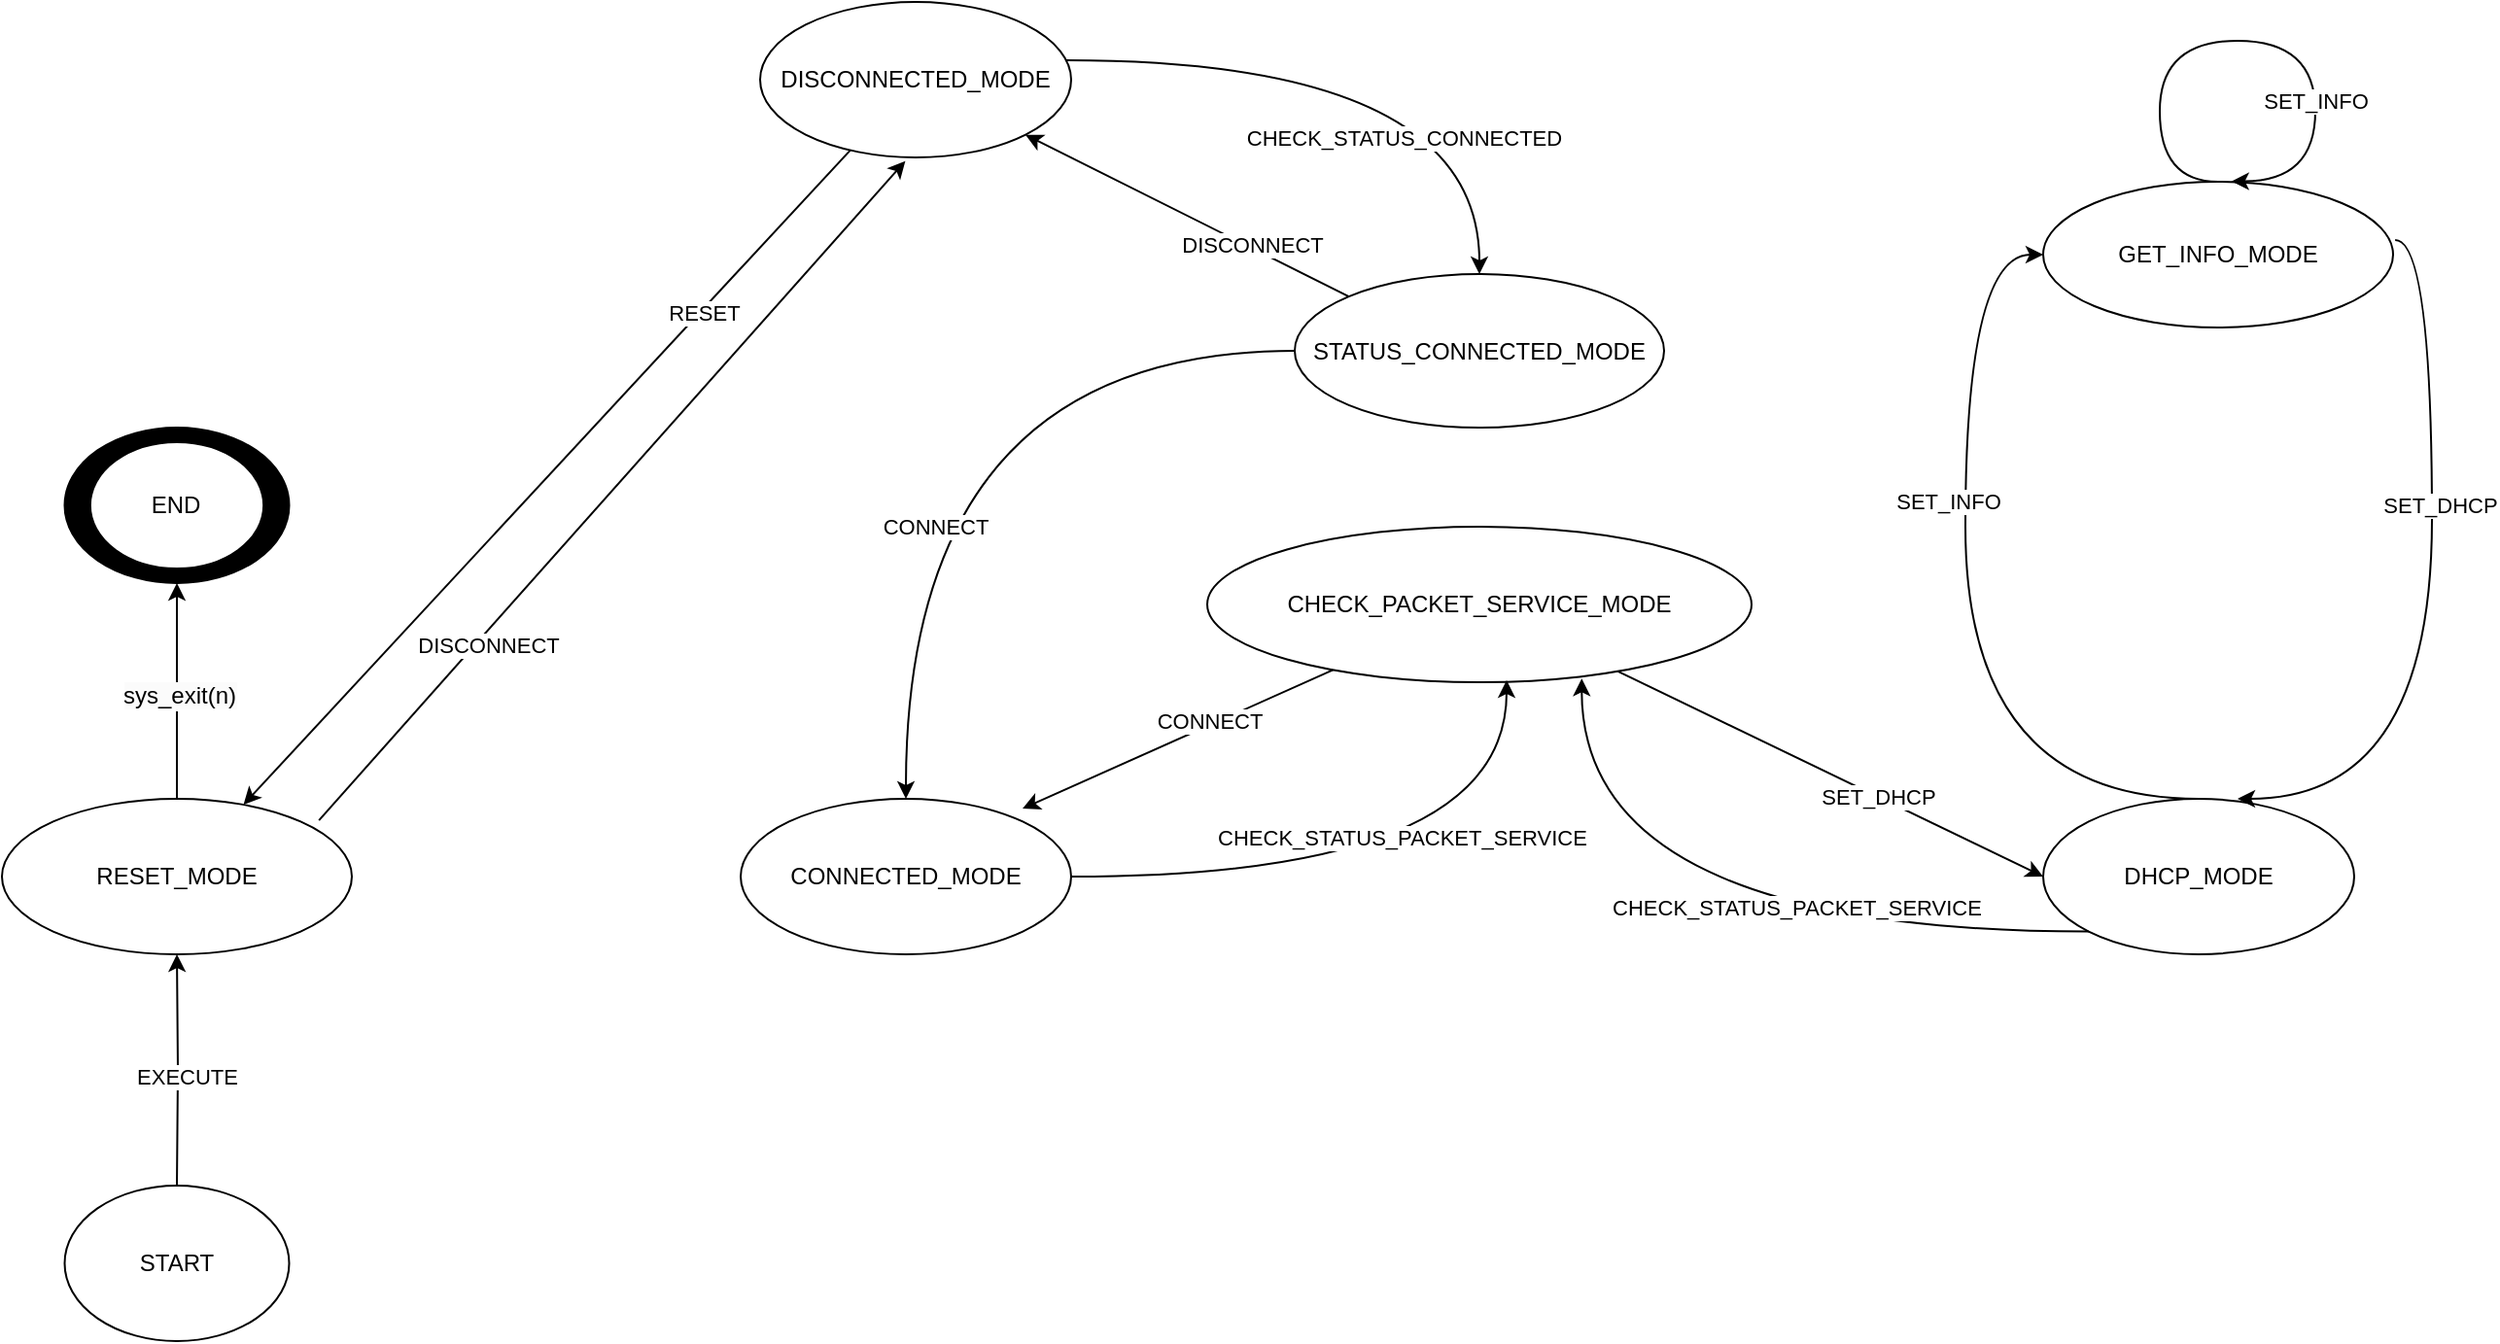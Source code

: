 <mxfile version="24.5.5" type="device">
  <diagram name="Página-1" id="8BO63QAyUQKSczTzShCU">
    <mxGraphModel dx="2482" dy="2079" grid="1" gridSize="10" guides="1" tooltips="1" connect="1" arrows="1" fold="1" page="1" pageScale="1" pageWidth="827" pageHeight="1169" math="0" shadow="0">
      <root>
        <mxCell id="0" />
        <mxCell id="1" parent="0" />
        <mxCell id="aQl6VS2JWxDTxUC6mYN9-13" style="edgeStyle=orthogonalEdgeStyle;rounded=0;orthogonalLoop=1;jettySize=auto;html=1;curved=1;" edge="1" parent="1" source="w3ZrqdaWYZtHfOE9Wqf3-2" target="w3ZrqdaWYZtHfOE9Wqf3-85">
          <mxGeometry relative="1" as="geometry">
            <Array as="points">
              <mxPoint x="-67" y="-1139" />
            </Array>
          </mxGeometry>
        </mxCell>
        <mxCell id="aQl6VS2JWxDTxUC6mYN9-14" value="CHECK_STATUS_CONNECTED" style="edgeLabel;html=1;align=center;verticalAlign=middle;resizable=0;points=[];" vertex="1" connectable="0" parent="aQl6VS2JWxDTxUC6mYN9-13">
          <mxGeometry x="-0.113" y="4" relative="1" as="geometry">
            <mxPoint x="30" y="44" as="offset" />
          </mxGeometry>
        </mxCell>
        <mxCell id="aQl6VS2JWxDTxUC6mYN9-33" style="rounded=0;orthogonalLoop=1;jettySize=auto;html=1;" edge="1" parent="1" source="w3ZrqdaWYZtHfOE9Wqf3-2" target="w3ZrqdaWYZtHfOE9Wqf3-111">
          <mxGeometry relative="1" as="geometry" />
        </mxCell>
        <mxCell id="aQl6VS2JWxDTxUC6mYN9-34" value="RESET" style="edgeLabel;html=1;align=center;verticalAlign=middle;resizable=0;points=[];" vertex="1" connectable="0" parent="aQl6VS2JWxDTxUC6mYN9-33">
          <mxGeometry x="-0.082" y="-1" relative="1" as="geometry">
            <mxPoint x="68" y="-70" as="offset" />
          </mxGeometry>
        </mxCell>
        <mxCell id="w3ZrqdaWYZtHfOE9Wqf3-2" value="DISCONNECTED_MODE" style="ellipse;whiteSpace=wrap;html=1;" parent="1" vertex="1">
          <mxGeometry x="-437" y="-1169" width="160" height="80" as="geometry" />
        </mxCell>
        <mxCell id="w3ZrqdaWYZtHfOE9Wqf3-5" value="GET_INFO_MODE" style="ellipse;whiteSpace=wrap;html=1;strokeColor=#000000;" parent="1" vertex="1">
          <mxGeometry x="223" y="-1076.5" width="180" height="75" as="geometry" />
        </mxCell>
        <mxCell id="aQl6VS2JWxDTxUC6mYN9-19" style="rounded=0;orthogonalLoop=1;jettySize=auto;html=1;entryX=0;entryY=0.5;entryDx=0;entryDy=0;" edge="1" parent="1" source="w3ZrqdaWYZtHfOE9Wqf3-6" target="w3ZrqdaWYZtHfOE9Wqf3-39">
          <mxGeometry relative="1" as="geometry" />
        </mxCell>
        <mxCell id="aQl6VS2JWxDTxUC6mYN9-20" value="SET_DHCP" style="edgeLabel;html=1;align=center;verticalAlign=middle;resizable=0;points=[];" vertex="1" connectable="0" parent="aQl6VS2JWxDTxUC6mYN9-19">
          <mxGeometry x="0.224" relative="1" as="geometry">
            <mxPoint as="offset" />
          </mxGeometry>
        </mxCell>
        <mxCell id="w3ZrqdaWYZtHfOE9Wqf3-6" value="CHECK_PACKET_SERVICE_MODE" style="ellipse;whiteSpace=wrap;html=1;strokeColor=#000000;" parent="1" vertex="1">
          <mxGeometry x="-207" y="-899" width="280" height="80" as="geometry" />
        </mxCell>
        <mxCell id="w3ZrqdaWYZtHfOE9Wqf3-24" value="CONNECTED_MODE" style="ellipse;whiteSpace=wrap;html=1;strokeColor=#000000;" parent="1" vertex="1">
          <mxGeometry x="-447" y="-759" width="170" height="80" as="geometry" />
        </mxCell>
        <mxCell id="aQl6VS2JWxDTxUC6mYN9-21" style="edgeStyle=orthogonalEdgeStyle;rounded=0;orthogonalLoop=1;jettySize=auto;html=1;entryX=0;entryY=0.5;entryDx=0;entryDy=0;curved=1;" edge="1" parent="1" source="w3ZrqdaWYZtHfOE9Wqf3-39" target="w3ZrqdaWYZtHfOE9Wqf3-5">
          <mxGeometry relative="1" as="geometry">
            <Array as="points">
              <mxPoint x="183" y="-759" />
              <mxPoint x="183" y="-1039" />
            </Array>
          </mxGeometry>
        </mxCell>
        <mxCell id="aQl6VS2JWxDTxUC6mYN9-22" value="SET_INFO" style="edgeLabel;html=1;align=center;verticalAlign=middle;resizable=0;points=[];" vertex="1" connectable="0" parent="aQl6VS2JWxDTxUC6mYN9-21">
          <mxGeometry x="-0.404" y="2" relative="1" as="geometry">
            <mxPoint x="-7" y="-142" as="offset" />
          </mxGeometry>
        </mxCell>
        <mxCell id="w3ZrqdaWYZtHfOE9Wqf3-39" value="DHCP_MODE" style="ellipse;whiteSpace=wrap;html=1;" parent="1" vertex="1">
          <mxGeometry x="223" y="-759" width="160" height="80" as="geometry" />
        </mxCell>
        <mxCell id="aQl6VS2JWxDTxUC6mYN9-15" style="edgeStyle=orthogonalEdgeStyle;rounded=0;orthogonalLoop=1;jettySize=auto;html=1;curved=1;" edge="1" parent="1" source="w3ZrqdaWYZtHfOE9Wqf3-85" target="w3ZrqdaWYZtHfOE9Wqf3-24">
          <mxGeometry relative="1" as="geometry" />
        </mxCell>
        <mxCell id="aQl6VS2JWxDTxUC6mYN9-16" value="CONNECT" style="edgeLabel;html=1;align=center;verticalAlign=middle;resizable=0;points=[];" vertex="1" connectable="0" parent="aQl6VS2JWxDTxUC6mYN9-15">
          <mxGeometry x="0.199" y="4" relative="1" as="geometry">
            <mxPoint x="11" y="32" as="offset" />
          </mxGeometry>
        </mxCell>
        <mxCell id="aQl6VS2JWxDTxUC6mYN9-30" style="rounded=0;orthogonalLoop=1;jettySize=auto;html=1;exitX=0;exitY=0;exitDx=0;exitDy=0;" edge="1" parent="1" source="w3ZrqdaWYZtHfOE9Wqf3-85" target="w3ZrqdaWYZtHfOE9Wqf3-2">
          <mxGeometry relative="1" as="geometry" />
        </mxCell>
        <mxCell id="aQl6VS2JWxDTxUC6mYN9-31" value="DISCONNECT" style="edgeLabel;html=1;align=center;verticalAlign=middle;resizable=0;points=[];" vertex="1" connectable="0" parent="aQl6VS2JWxDTxUC6mYN9-30">
          <mxGeometry x="-0.395" y="-2" relative="1" as="geometry">
            <mxPoint as="offset" />
          </mxGeometry>
        </mxCell>
        <mxCell id="w3ZrqdaWYZtHfOE9Wqf3-85" value="STATUS_CONNECTED_MODE" style="ellipse;whiteSpace=wrap;html=1;" parent="1" vertex="1">
          <mxGeometry x="-162" y="-1029" width="190" height="79" as="geometry" />
        </mxCell>
        <mxCell id="aQl6VS2JWxDTxUC6mYN9-8" style="edgeStyle=orthogonalEdgeStyle;rounded=0;orthogonalLoop=1;jettySize=auto;html=1;entryX=0.5;entryY=1;entryDx=0;entryDy=0;" edge="1" parent="1" source="w3ZrqdaWYZtHfOE9Wqf3-111" target="SUQIfJBeSSvMOd8pnmHP-1">
          <mxGeometry relative="1" as="geometry" />
        </mxCell>
        <mxCell id="aQl6VS2JWxDTxUC6mYN9-46" value="&lt;span style=&quot;font-size: 12px; white-space: normal; background-color: rgb(251, 251, 251);&quot;&gt;sys_exit(n)&lt;/span&gt;" style="edgeLabel;html=1;align=center;verticalAlign=middle;resizable=0;points=[];" vertex="1" connectable="0" parent="aQl6VS2JWxDTxUC6mYN9-8">
          <mxGeometry x="-0.048" y="-1" relative="1" as="geometry">
            <mxPoint as="offset" />
          </mxGeometry>
        </mxCell>
        <mxCell id="aQl6VS2JWxDTxUC6mYN9-35" style="rounded=0;orthogonalLoop=1;jettySize=auto;html=1;entryX=0.467;entryY=1.023;entryDx=0;entryDy=0;entryPerimeter=0;exitX=0.906;exitY=0.138;exitDx=0;exitDy=0;exitPerimeter=0;" edge="1" parent="1" source="w3ZrqdaWYZtHfOE9Wqf3-111" target="w3ZrqdaWYZtHfOE9Wqf3-2">
          <mxGeometry relative="1" as="geometry" />
        </mxCell>
        <mxCell id="aQl6VS2JWxDTxUC6mYN9-37" value="DISCONNECT" style="edgeLabel;html=1;align=center;verticalAlign=middle;resizable=0;points=[];" vertex="1" connectable="0" parent="aQl6VS2JWxDTxUC6mYN9-35">
          <mxGeometry x="0.014" y="52" relative="1" as="geometry">
            <mxPoint x="-27" y="116" as="offset" />
          </mxGeometry>
        </mxCell>
        <mxCell id="w3ZrqdaWYZtHfOE9Wqf3-111" value="RESET_MODE" style="ellipse;whiteSpace=wrap;html=1;" parent="1" vertex="1">
          <mxGeometry x="-827" y="-759" width="180" height="80" as="geometry" />
        </mxCell>
        <mxCell id="SUQIfJBeSSvMOd8pnmHP-1" value="END" style="ellipse;whiteSpace=wrap;html=1;fillColor=#000000;" parent="1" vertex="1">
          <mxGeometry x="-794.75" y="-950" width="115.5" height="80" as="geometry" />
        </mxCell>
        <mxCell id="aQl6VS2JWxDTxUC6mYN9-17" style="edgeStyle=orthogonalEdgeStyle;rounded=0;orthogonalLoop=1;jettySize=auto;html=1;entryX=0.55;entryY=0.988;entryDx=0;entryDy=0;entryPerimeter=0;curved=1;" edge="1" parent="1" source="w3ZrqdaWYZtHfOE9Wqf3-24" target="w3ZrqdaWYZtHfOE9Wqf3-6">
          <mxGeometry relative="1" as="geometry" />
        </mxCell>
        <mxCell id="aQl6VS2JWxDTxUC6mYN9-18" value="CHECK_STATUS_PACKET_SERVICE" style="edgeLabel;html=1;align=center;verticalAlign=middle;resizable=0;points=[];" vertex="1" connectable="0" parent="aQl6VS2JWxDTxUC6mYN9-17">
          <mxGeometry x="0.194" y="2" relative="1" as="geometry">
            <mxPoint x="-24" y="-18" as="offset" />
          </mxGeometry>
        </mxCell>
        <mxCell id="aQl6VS2JWxDTxUC6mYN9-23" style="edgeStyle=orthogonalEdgeStyle;rounded=0;orthogonalLoop=1;jettySize=auto;html=1;entryX=0.625;entryY=0;entryDx=0;entryDy=0;entryPerimeter=0;curved=1;exitX=1.006;exitY=0.4;exitDx=0;exitDy=0;exitPerimeter=0;" edge="1" parent="1" source="w3ZrqdaWYZtHfOE9Wqf3-5" target="w3ZrqdaWYZtHfOE9Wqf3-39">
          <mxGeometry relative="1" as="geometry">
            <Array as="points">
              <mxPoint x="423" y="-1046" />
              <mxPoint x="423" y="-759" />
            </Array>
          </mxGeometry>
        </mxCell>
        <mxCell id="aQl6VS2JWxDTxUC6mYN9-24" value="SET_DHCP" style="edgeLabel;html=1;align=center;verticalAlign=middle;resizable=0;points=[];" vertex="1" connectable="0" parent="aQl6VS2JWxDTxUC6mYN9-23">
          <mxGeometry x="0.406" y="4" relative="1" as="geometry">
            <mxPoint y="-130" as="offset" />
          </mxGeometry>
        </mxCell>
        <mxCell id="aQl6VS2JWxDTxUC6mYN9-25" style="edgeStyle=orthogonalEdgeStyle;rounded=0;orthogonalLoop=1;jettySize=auto;html=1;entryX=0.688;entryY=0.977;entryDx=0;entryDy=0;entryPerimeter=0;curved=1;exitX=0;exitY=1;exitDx=0;exitDy=0;" edge="1" parent="1" source="w3ZrqdaWYZtHfOE9Wqf3-39" target="w3ZrqdaWYZtHfOE9Wqf3-6">
          <mxGeometry relative="1" as="geometry" />
        </mxCell>
        <mxCell id="aQl6VS2JWxDTxUC6mYN9-26" value="CHECK_STATUS_PACKET_SERVICE" style="edgeLabel;html=1;align=center;verticalAlign=middle;resizable=0;points=[];" vertex="1" connectable="0" parent="aQl6VS2JWxDTxUC6mYN9-25">
          <mxGeometry x="-0.229" y="-13" relative="1" as="geometry">
            <mxPoint as="offset" />
          </mxGeometry>
        </mxCell>
        <mxCell id="aQl6VS2JWxDTxUC6mYN9-27" style="rounded=0;orthogonalLoop=1;jettySize=auto;html=1;entryX=0.853;entryY=0.063;entryDx=0;entryDy=0;entryPerimeter=0;" edge="1" parent="1" source="w3ZrqdaWYZtHfOE9Wqf3-6" target="w3ZrqdaWYZtHfOE9Wqf3-24">
          <mxGeometry relative="1" as="geometry" />
        </mxCell>
        <mxCell id="aQl6VS2JWxDTxUC6mYN9-28" value="CONNECT" style="edgeLabel;html=1;align=center;verticalAlign=middle;resizable=0;points=[];" vertex="1" connectable="0" parent="aQl6VS2JWxDTxUC6mYN9-27">
          <mxGeometry x="-0.205" y="-2" relative="1" as="geometry">
            <mxPoint as="offset" />
          </mxGeometry>
        </mxCell>
        <mxCell id="aQl6VS2JWxDTxUC6mYN9-39" style="edgeStyle=orthogonalEdgeStyle;rounded=0;orthogonalLoop=1;jettySize=auto;html=1;exitX=0.5;exitY=0;exitDx=0;exitDy=0;curved=1;entryX=0.538;entryY=-0.003;entryDx=0;entryDy=0;entryPerimeter=0;" edge="1" parent="1" source="w3ZrqdaWYZtHfOE9Wqf3-5" target="w3ZrqdaWYZtHfOE9Wqf3-5">
          <mxGeometry relative="1" as="geometry">
            <mxPoint x="343" y="-1079" as="targetPoint" />
            <Array as="points">
              <mxPoint x="283" y="-1076" />
              <mxPoint x="283" y="-1149" />
              <mxPoint x="363" y="-1149" />
              <mxPoint x="363" y="-1077" />
            </Array>
          </mxGeometry>
        </mxCell>
        <mxCell id="aQl6VS2JWxDTxUC6mYN9-40" value="SET_INFO" style="edgeLabel;html=1;align=center;verticalAlign=middle;resizable=0;points=[];" vertex="1" connectable="0" parent="aQl6VS2JWxDTxUC6mYN9-39">
          <mxGeometry x="0.551" y="-6" relative="1" as="geometry">
            <mxPoint x="6" y="-18" as="offset" />
          </mxGeometry>
        </mxCell>
        <mxCell id="aQl6VS2JWxDTxUC6mYN9-42" style="edgeStyle=orthogonalEdgeStyle;rounded=0;orthogonalLoop=1;jettySize=auto;html=1;entryX=0.5;entryY=1;entryDx=0;entryDy=0;" edge="1" parent="1" target="w3ZrqdaWYZtHfOE9Wqf3-111">
          <mxGeometry relative="1" as="geometry">
            <mxPoint x="-737" y="-560" as="sourcePoint" />
          </mxGeometry>
        </mxCell>
        <mxCell id="aQl6VS2JWxDTxUC6mYN9-43" value="EXECUTE" style="edgeLabel;html=1;align=center;verticalAlign=middle;resizable=0;points=[];" vertex="1" connectable="0" parent="aQl6VS2JWxDTxUC6mYN9-42">
          <mxGeometry x="-0.059" y="-4" relative="1" as="geometry">
            <mxPoint as="offset" />
          </mxGeometry>
        </mxCell>
        <mxCell id="aQl6VS2JWxDTxUC6mYN9-48" value="START" style="ellipse;whiteSpace=wrap;html=1;" vertex="1" parent="1">
          <mxGeometry x="-794.75" y="-560" width="115.5" height="80" as="geometry" />
        </mxCell>
        <mxCell id="aQl6VS2JWxDTxUC6mYN9-49" value="END" style="ellipse;whiteSpace=wrap;html=1;" vertex="1" parent="1">
          <mxGeometry x="-781.59" y="-942.5" width="89.18" height="65" as="geometry" />
        </mxCell>
      </root>
    </mxGraphModel>
  </diagram>
</mxfile>
